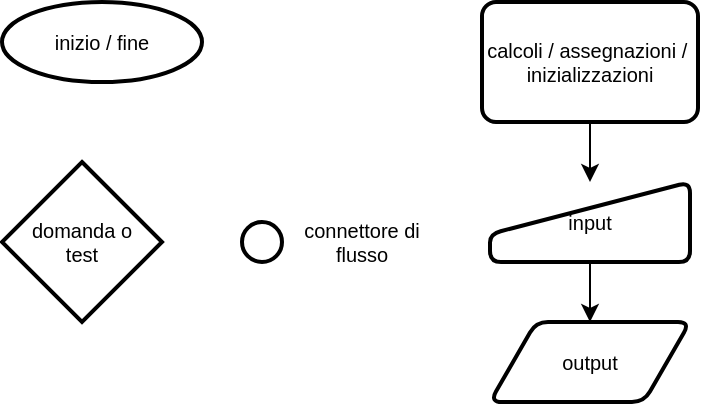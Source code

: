 <mxfile version="21.8.2" type="device" pages="6">
  <diagram name="Blocchi fondamentali" id="8_6qK6QoyK8JLs5h5lSh">
    <mxGraphModel dx="991" dy="610" grid="1" gridSize="10" guides="1" tooltips="1" connect="1" arrows="1" fold="1" page="1" pageScale="1" pageWidth="827" pageHeight="1169" math="0" shadow="0">
      <root>
        <mxCell id="0" />
        <mxCell id="1" parent="0" />
        <mxCell id="nkGHIwJD9XnwGKjA0RMC-1" value="inizio / fine" style="strokeWidth=2;html=1;shape=mxgraph.flowchart.start_1;whiteSpace=wrap;fontSize=10;" parent="1" vertex="1">
          <mxGeometry x="40" y="40" width="100" height="40" as="geometry" />
        </mxCell>
        <mxCell id="nkGHIwJD9XnwGKjA0RMC-2" value="output" style="shape=parallelogram;html=1;strokeWidth=2;perimeter=parallelogramPerimeter;whiteSpace=wrap;rounded=1;arcSize=12;size=0.23;fontSize=10;" parent="1" vertex="1">
          <mxGeometry x="284" y="200" width="100" height="40" as="geometry" />
        </mxCell>
        <mxCell id="nkGHIwJD9XnwGKjA0RMC-3" value="domanda o&lt;br style=&quot;font-size: 10px;&quot;&gt;test" style="strokeWidth=2;html=1;shape=mxgraph.flowchart.decision;whiteSpace=wrap;fontSize=10;" parent="1" vertex="1">
          <mxGeometry x="40" y="120" width="80" height="80" as="geometry" />
        </mxCell>
        <mxCell id="nkGHIwJD9XnwGKjA0RMC-9" style="edgeStyle=orthogonalEdgeStyle;rounded=0;orthogonalLoop=1;jettySize=auto;html=1;exitX=0.5;exitY=1;exitDx=0;exitDy=0;entryX=0.5;entryY=0;entryDx=0;entryDy=0;fontSize=10;" parent="1" source="nkGHIwJD9XnwGKjA0RMC-4" target="nkGHIwJD9XnwGKjA0RMC-2" edge="1">
          <mxGeometry relative="1" as="geometry">
            <mxPoint x="360" y="220" as="targetPoint" />
          </mxGeometry>
        </mxCell>
        <mxCell id="nkGHIwJD9XnwGKjA0RMC-4" value="input" style="html=1;strokeWidth=2;shape=manualInput;whiteSpace=wrap;rounded=1;size=26;arcSize=11;fontSize=10;" parent="1" vertex="1">
          <mxGeometry x="284" y="130" width="100" height="40" as="geometry" />
        </mxCell>
        <mxCell id="nkGHIwJD9XnwGKjA0RMC-5" value="" style="strokeWidth=2;html=1;shape=mxgraph.flowchart.start_2;whiteSpace=wrap;fontSize=10;" parent="1" vertex="1">
          <mxGeometry x="160" y="150" width="20" height="20" as="geometry" />
        </mxCell>
        <mxCell id="nkGHIwJD9XnwGKjA0RMC-6" value="connettore di flusso" style="text;html=1;strokeColor=none;fillColor=none;align=center;verticalAlign=middle;whiteSpace=wrap;rounded=0;fontSize=10;" parent="1" vertex="1">
          <mxGeometry x="190" y="145" width="60" height="30" as="geometry" />
        </mxCell>
        <mxCell id="nkGHIwJD9XnwGKjA0RMC-8" style="edgeStyle=orthogonalEdgeStyle;rounded=0;orthogonalLoop=1;jettySize=auto;html=1;exitX=0.5;exitY=1;exitDx=0;exitDy=0;entryX=0.5;entryY=0;entryDx=0;entryDy=0;fontSize=10;" parent="1" source="nkGHIwJD9XnwGKjA0RMC-7" target="nkGHIwJD9XnwGKjA0RMC-4" edge="1">
          <mxGeometry relative="1" as="geometry">
            <mxPoint x="444" y="240" as="targetPoint" />
          </mxGeometry>
        </mxCell>
        <mxCell id="nkGHIwJD9XnwGKjA0RMC-7" value="calcoli / assegnazioni /&amp;nbsp;&lt;br style=&quot;font-size: 10px;&quot;&gt;inizializzazioni" style="rounded=1;whiteSpace=wrap;html=1;absoluteArcSize=1;arcSize=14;strokeWidth=2;fontSize=10;" parent="1" vertex="1">
          <mxGeometry x="280" y="40" width="108" height="60" as="geometry" />
        </mxCell>
      </root>
    </mxGraphModel>
  </diagram>
  <diagram id="eao4sPlhWtZdMhOn6zPG" name="Algoritmo 1">
    <mxGraphModel dx="1194" dy="610" grid="1" gridSize="10" guides="1" tooltips="1" connect="1" arrows="1" fold="1" page="1" pageScale="1" pageWidth="827" pageHeight="1169" math="0" shadow="0">
      <root>
        <mxCell id="0" />
        <mxCell id="1" parent="0" />
        <mxCell id="wwRtld0HA5fNwZo1YcOV-1" value="&lt;h1&gt;Algoritmo 1&lt;/h1&gt;&lt;p&gt;Algoritmo di calcolo area e perimetro di un rettangolo, conoscendo base e altezza&lt;/p&gt;" style="text;html=1;strokeColor=#6c8ebf;fillColor=#dae8fc;spacing=5;spacingTop=-20;whiteSpace=wrap;overflow=hidden;rounded=0;" parent="1" vertex="1">
          <mxGeometry x="10" y="10" width="190" height="120" as="geometry" />
        </mxCell>
        <mxCell id="D7X-s1CDwdp24nomQhaG-4" style="edgeStyle=orthogonalEdgeStyle;rounded=0;orthogonalLoop=1;jettySize=auto;html=1;exitX=0.5;exitY=1;exitDx=0;exitDy=0;exitPerimeter=0;entryX=0.5;entryY=0;entryDx=0;entryDy=0;" parent="1" source="9XyMdHpp7iHFFFOZJvkH-1" target="B13z5g_byDbgPttKQWz3-1" edge="1">
          <mxGeometry relative="1" as="geometry" />
        </mxCell>
        <mxCell id="9XyMdHpp7iHFFFOZJvkH-1" value="INIZIO" style="strokeWidth=2;html=1;shape=mxgraph.flowchart.start_1;whiteSpace=wrap;fontSize=10;" parent="1" vertex="1">
          <mxGeometry x="360" y="40" width="100" height="40" as="geometry" />
        </mxCell>
        <mxCell id="B13z5g_byDbgPttKQWz3-1" value="&quot;INSERISCI BASE: &quot;" style="shape=parallelogram;html=1;strokeWidth=2;perimeter=parallelogramPerimeter;whiteSpace=wrap;rounded=1;arcSize=12;size=0.23;fontSize=10;" parent="1" vertex="1">
          <mxGeometry x="340" y="100" width="140" height="40" as="geometry" />
        </mxCell>
        <mxCell id="D7X-s1CDwdp24nomQhaG-6" style="edgeStyle=orthogonalEdgeStyle;rounded=0;orthogonalLoop=1;jettySize=auto;html=1;exitX=0.5;exitY=1;exitDx=0;exitDy=0;entryX=0.5;entryY=0;entryDx=0;entryDy=0;" parent="1" source="D7X-s1CDwdp24nomQhaG-1" target="D7X-s1CDwdp24nomQhaG-2" edge="1">
          <mxGeometry relative="1" as="geometry" />
        </mxCell>
        <mxCell id="D7X-s1CDwdp24nomQhaG-1" value="BASE" style="html=1;strokeWidth=2;shape=manualInput;whiteSpace=wrap;rounded=1;size=26;arcSize=11;fontSize=10;" parent="1" vertex="1">
          <mxGeometry x="359" y="160" width="100" height="40" as="geometry" />
        </mxCell>
        <mxCell id="D7X-s1CDwdp24nomQhaG-2" value="&quot;INSERISCI ALTEZZA: &quot;" style="shape=parallelogram;html=1;strokeWidth=2;perimeter=parallelogramPerimeter;whiteSpace=wrap;rounded=1;arcSize=12;size=0.23;fontSize=10;" parent="1" vertex="1">
          <mxGeometry x="330" y="220" width="160" height="40" as="geometry" />
        </mxCell>
        <mxCell id="ehx0Y5WLvB_fBRSaKNIs-4" style="edgeStyle=orthogonalEdgeStyle;rounded=0;orthogonalLoop=1;jettySize=auto;html=1;exitX=0.5;exitY=1;exitDx=0;exitDy=0;entryX=0.5;entryY=0;entryDx=0;entryDy=0;" parent="1" source="D7X-s1CDwdp24nomQhaG-3" target="sCE_Mfc92RAEVm9sZ_e3-1" edge="1">
          <mxGeometry relative="1" as="geometry" />
        </mxCell>
        <mxCell id="D7X-s1CDwdp24nomQhaG-3" value="ALTEZZA" style="html=1;strokeWidth=2;shape=manualInput;whiteSpace=wrap;rounded=1;size=26;arcSize=11;fontSize=10;" parent="1" vertex="1">
          <mxGeometry x="360" y="280" width="100" height="40" as="geometry" />
        </mxCell>
        <mxCell id="D7X-s1CDwdp24nomQhaG-5" style="edgeStyle=orthogonalEdgeStyle;rounded=0;orthogonalLoop=1;jettySize=auto;html=1;exitX=0.5;exitY=1;exitDx=0;exitDy=0;entryX=0.5;entryY=0.25;entryDx=0;entryDy=0;entryPerimeter=0;" parent="1" source="B13z5g_byDbgPttKQWz3-1" target="D7X-s1CDwdp24nomQhaG-1" edge="1">
          <mxGeometry relative="1" as="geometry" />
        </mxCell>
        <mxCell id="D7X-s1CDwdp24nomQhaG-7" style="edgeStyle=orthogonalEdgeStyle;rounded=0;orthogonalLoop=1;jettySize=auto;html=1;exitX=0.5;exitY=1;exitDx=0;exitDy=0;entryX=0.497;entryY=0.239;entryDx=0;entryDy=0;entryPerimeter=0;" parent="1" source="D7X-s1CDwdp24nomQhaG-2" target="D7X-s1CDwdp24nomQhaG-3" edge="1">
          <mxGeometry relative="1" as="geometry" />
        </mxCell>
        <mxCell id="ehx0Y5WLvB_fBRSaKNIs-5" style="edgeStyle=orthogonalEdgeStyle;rounded=0;orthogonalLoop=1;jettySize=auto;html=1;exitX=0.5;exitY=1;exitDx=0;exitDy=0;entryX=0.5;entryY=0;entryDx=0;entryDy=0;" parent="1" source="sCE_Mfc92RAEVm9sZ_e3-1" target="sCE_Mfc92RAEVm9sZ_e3-2" edge="1">
          <mxGeometry relative="1" as="geometry" />
        </mxCell>
        <mxCell id="sCE_Mfc92RAEVm9sZ_e3-1" value="AREA = BASE * ALTEZZA" style="rounded=1;whiteSpace=wrap;html=1;absoluteArcSize=1;arcSize=14;strokeWidth=2;fontSize=10;" parent="1" vertex="1">
          <mxGeometry x="345" y="340" width="130" height="40" as="geometry" />
        </mxCell>
        <mxCell id="ehx0Y5WLvB_fBRSaKNIs-6" style="edgeStyle=orthogonalEdgeStyle;rounded=0;orthogonalLoop=1;jettySize=auto;html=1;exitX=0.5;exitY=1;exitDx=0;exitDy=0;entryX=0.5;entryY=0;entryDx=0;entryDy=0;" parent="1" source="sCE_Mfc92RAEVm9sZ_e3-2" target="ehx0Y5WLvB_fBRSaKNIs-1" edge="1">
          <mxGeometry relative="1" as="geometry" />
        </mxCell>
        <mxCell id="sCE_Mfc92RAEVm9sZ_e3-2" value="2P = (BASE+ALTEZZA) * 2" style="rounded=1;whiteSpace=wrap;html=1;absoluteArcSize=1;arcSize=14;strokeWidth=2;fontSize=10;" parent="1" vertex="1">
          <mxGeometry x="345" y="400" width="130" height="40" as="geometry" />
        </mxCell>
        <mxCell id="ehx0Y5WLvB_fBRSaKNIs-7" style="edgeStyle=orthogonalEdgeStyle;rounded=0;orthogonalLoop=1;jettySize=auto;html=1;exitX=0.5;exitY=1;exitDx=0;exitDy=0;entryX=0.5;entryY=0;entryDx=0;entryDy=0;" parent="1" source="ehx0Y5WLvB_fBRSaKNIs-1" target="ehx0Y5WLvB_fBRSaKNIs-2" edge="1">
          <mxGeometry relative="1" as="geometry" />
        </mxCell>
        <mxCell id="ehx0Y5WLvB_fBRSaKNIs-1" value="AREA" style="shape=parallelogram;html=1;strokeWidth=2;perimeter=parallelogramPerimeter;whiteSpace=wrap;rounded=1;arcSize=12;size=0.23;fontSize=10;" parent="1" vertex="1">
          <mxGeometry x="360.5" y="460" width="100" height="40" as="geometry" />
        </mxCell>
        <mxCell id="ehx0Y5WLvB_fBRSaKNIs-2" value="2P" style="shape=parallelogram;html=1;strokeWidth=2;perimeter=parallelogramPerimeter;whiteSpace=wrap;rounded=1;arcSize=12;size=0.23;fontSize=10;" parent="1" vertex="1">
          <mxGeometry x="360.5" y="520" width="100" height="40" as="geometry" />
        </mxCell>
        <mxCell id="ehx0Y5WLvB_fBRSaKNIs-3" value="FINE" style="strokeWidth=2;html=1;shape=mxgraph.flowchart.start_1;whiteSpace=wrap;fontSize=10;" parent="1" vertex="1">
          <mxGeometry x="360" y="585" width="100" height="40" as="geometry" />
        </mxCell>
        <mxCell id="ehx0Y5WLvB_fBRSaKNIs-8" style="edgeStyle=orthogonalEdgeStyle;rounded=0;orthogonalLoop=1;jettySize=auto;html=1;exitX=0.5;exitY=1;exitDx=0;exitDy=0;entryX=0.5;entryY=0;entryDx=0;entryDy=0;entryPerimeter=0;" parent="1" source="ehx0Y5WLvB_fBRSaKNIs-2" target="ehx0Y5WLvB_fBRSaKNIs-3" edge="1">
          <mxGeometry relative="1" as="geometry" />
        </mxCell>
        <mxCell id="ehx0Y5WLvB_fBRSaKNIs-9" value="" style="strokeWidth=2;html=1;shape=mxgraph.flowchart.annotation_2;align=left;labelPosition=right;pointerEvents=1;" parent="1" vertex="1">
          <mxGeometry x="260" y="90" width="50" height="230" as="geometry" />
        </mxCell>
        <mxCell id="ehx0Y5WLvB_fBRSaKNIs-10" value="FASE DI INPUT VALORI INIZIALI" style="text;html=1;strokeColor=none;fillColor=none;align=center;verticalAlign=middle;whiteSpace=wrap;rounded=0;" parent="1" vertex="1">
          <mxGeometry x="200" y="190" width="60" height="30" as="geometry" />
        </mxCell>
        <mxCell id="ehx0Y5WLvB_fBRSaKNIs-11" value="" style="strokeWidth=2;html=1;shape=mxgraph.flowchart.annotation_2;align=left;labelPosition=right;pointerEvents=1;" parent="1" vertex="1">
          <mxGeometry x="260" y="330" width="50" height="120" as="geometry" />
        </mxCell>
        <mxCell id="ehx0Y5WLvB_fBRSaKNIs-12" value="FASE DI CALCOLO" style="text;html=1;strokeColor=none;fillColor=none;align=center;verticalAlign=middle;whiteSpace=wrap;rounded=0;" parent="1" vertex="1">
          <mxGeometry x="190" y="375" width="60" height="30" as="geometry" />
        </mxCell>
        <mxCell id="ehx0Y5WLvB_fBRSaKNIs-13" value="" style="strokeWidth=2;html=1;shape=mxgraph.flowchart.annotation_2;align=left;labelPosition=right;pointerEvents=1;" parent="1" vertex="1">
          <mxGeometry x="260" y="460" width="50" height="110" as="geometry" />
        </mxCell>
        <mxCell id="ehx0Y5WLvB_fBRSaKNIs-14" value="FASE DI COMUNICAZIONE VALORI" style="text;html=1;strokeColor=none;fillColor=none;align=center;verticalAlign=middle;whiteSpace=wrap;rounded=0;" parent="1" vertex="1">
          <mxGeometry x="170" y="500" width="60" height="30" as="geometry" />
        </mxCell>
        <mxCell id="ehx0Y5WLvB_fBRSaKNIs-15" style="edgeStyle=orthogonalEdgeStyle;rounded=0;orthogonalLoop=1;jettySize=auto;html=1;exitX=0.5;exitY=1;exitDx=0;exitDy=0;exitPerimeter=0;entryX=0.5;entryY=0;entryDx=0;entryDy=0;fillColor=#fff2cc;strokeColor=#d6b656;" parent="1" target="ehx0Y5WLvB_fBRSaKNIs-16" edge="1">
          <mxGeometry relative="1" as="geometry">
            <mxPoint x="600" y="60" as="sourcePoint" />
          </mxGeometry>
        </mxCell>
        <mxCell id="ehx0Y5WLvB_fBRSaKNIs-16" value="&quot;INSERISCI BASE: &quot;" style="shape=parallelogram;html=1;strokeWidth=2;perimeter=parallelogramPerimeter;whiteSpace=wrap;rounded=1;arcSize=12;size=0.23;fontSize=10;fillColor=#fff2cc;strokeColor=#d6b656;" parent="1" vertex="1">
          <mxGeometry x="530" y="80" width="140" height="40" as="geometry" />
        </mxCell>
        <mxCell id="ehx0Y5WLvB_fBRSaKNIs-17" style="edgeStyle=orthogonalEdgeStyle;rounded=0;orthogonalLoop=1;jettySize=auto;html=1;exitX=0.5;exitY=1;exitDx=0;exitDy=0;entryX=0.5;entryY=0;entryDx=0;entryDy=0;fillColor=#fff2cc;strokeColor=#d6b656;" parent="1" source="ehx0Y5WLvB_fBRSaKNIs-18" target="ehx0Y5WLvB_fBRSaKNIs-19" edge="1">
          <mxGeometry relative="1" as="geometry" />
        </mxCell>
        <mxCell id="ehx0Y5WLvB_fBRSaKNIs-18" value="BASE" style="html=1;strokeWidth=2;shape=manualInput;whiteSpace=wrap;rounded=1;size=26;arcSize=11;fontSize=10;fillColor=#fff2cc;strokeColor=#d6b656;" parent="1" vertex="1">
          <mxGeometry x="700" y="80" width="100" height="40" as="geometry" />
        </mxCell>
        <mxCell id="ehx0Y5WLvB_fBRSaKNIs-23" style="edgeStyle=orthogonalEdgeStyle;rounded=0;orthogonalLoop=1;jettySize=auto;html=1;exitX=0.5;exitY=1;exitDx=0;exitDy=0;fillColor=#fff2cc;strokeColor=#d6b656;" parent="1" source="ehx0Y5WLvB_fBRSaKNIs-19" edge="1">
          <mxGeometry relative="1" as="geometry">
            <mxPoint x="600" y="220" as="targetPoint" />
          </mxGeometry>
        </mxCell>
        <mxCell id="ehx0Y5WLvB_fBRSaKNIs-19" value="&quot;INSERISCI ALTEZZA: &quot;" style="shape=parallelogram;html=1;strokeWidth=2;perimeter=parallelogramPerimeter;whiteSpace=wrap;rounded=1;arcSize=12;size=0.23;fontSize=10;fillColor=#fff2cc;strokeColor=#d6b656;" parent="1" vertex="1">
          <mxGeometry x="520" y="160" width="160" height="40" as="geometry" />
        </mxCell>
        <mxCell id="ehx0Y5WLvB_fBRSaKNIs-20" value="ALTEZZA" style="html=1;strokeWidth=2;shape=manualInput;whiteSpace=wrap;rounded=1;size=26;arcSize=11;fontSize=10;fillColor=#fff2cc;strokeColor=#d6b656;" parent="1" vertex="1">
          <mxGeometry x="700" y="160" width="100" height="40" as="geometry" />
        </mxCell>
        <mxCell id="ehx0Y5WLvB_fBRSaKNIs-21" style="edgeStyle=orthogonalEdgeStyle;rounded=0;orthogonalLoop=1;jettySize=auto;html=1;exitX=1;exitY=0.5;exitDx=0;exitDy=0;entryX=0;entryY=0.5;entryDx=0;entryDy=0;fillColor=#fff2cc;strokeColor=#d6b656;" parent="1" source="ehx0Y5WLvB_fBRSaKNIs-16" target="ehx0Y5WLvB_fBRSaKNIs-18" edge="1">
          <mxGeometry relative="1" as="geometry" />
        </mxCell>
        <mxCell id="ehx0Y5WLvB_fBRSaKNIs-22" style="edgeStyle=orthogonalEdgeStyle;rounded=0;orthogonalLoop=1;jettySize=auto;html=1;exitX=1;exitY=0.5;exitDx=0;exitDy=0;fillColor=#fff2cc;strokeColor=#d6b656;" parent="1" source="ehx0Y5WLvB_fBRSaKNIs-19" edge="1">
          <mxGeometry relative="1" as="geometry">
            <mxPoint x="700" y="180" as="targetPoint" />
          </mxGeometry>
        </mxCell>
      </root>
    </mxGraphModel>
  </diagram>
  <diagram id="3vi_P_2TDYFw_8uyJAd8" name="Algoritmo 2">
    <mxGraphModel dx="995" dy="606" grid="1" gridSize="10" guides="1" tooltips="1" connect="1" arrows="1" fold="1" page="1" pageScale="1" pageWidth="827" pageHeight="1169" math="0" shadow="0">
      <root>
        <mxCell id="0" />
        <mxCell id="1" parent="0" />
        <mxCell id="lb5fXpX5OkWd_tXDtIGa-1" value="&lt;h1&gt;Massimo tra 5 valori&lt;/h1&gt;&lt;p&gt;Algoritmo che comunica il massimo tra 5 valori richiesti in input..&lt;/p&gt;" style="text;html=1;strokeColor=none;fillColor=none;spacing=5;spacingTop=-20;whiteSpace=wrap;overflow=hidden;rounded=0;" vertex="1" parent="1">
          <mxGeometry x="10" y="10" width="230" height="120" as="geometry" />
        </mxCell>
        <mxCell id="lb5fXpX5OkWd_tXDtIGa-8" style="edgeStyle=orthogonalEdgeStyle;rounded=0;orthogonalLoop=1;jettySize=auto;html=1;exitX=0.5;exitY=1;exitDx=0;exitDy=0;exitPerimeter=0;entryX=0.5;entryY=0;entryDx=0;entryDy=0;" edge="1" parent="1" source="lb5fXpX5OkWd_tXDtIGa-2" target="lb5fXpX5OkWd_tXDtIGa-3">
          <mxGeometry relative="1" as="geometry" />
        </mxCell>
        <mxCell id="lb5fXpX5OkWd_tXDtIGa-2" value="inizio" style="strokeWidth=2;html=1;shape=mxgraph.flowchart.start_1;whiteSpace=wrap;" vertex="1" parent="1">
          <mxGeometry x="330" y="40" width="100" height="60" as="geometry" />
        </mxCell>
        <mxCell id="lb5fXpX5OkWd_tXDtIGa-9" style="edgeStyle=orthogonalEdgeStyle;rounded=0;orthogonalLoop=1;jettySize=auto;html=1;exitX=1;exitY=0.5;exitDx=0;exitDy=0;entryX=0;entryY=0.5;entryDx=0;entryDy=0;" edge="1" parent="1" source="lb5fXpX5OkWd_tXDtIGa-3" target="lb5fXpX5OkWd_tXDtIGa-4">
          <mxGeometry relative="1" as="geometry" />
        </mxCell>
        <mxCell id="lb5fXpX5OkWd_tXDtIGa-3" value="&lt;br&gt;V1" style="html=1;strokeWidth=2;shape=manualInput;whiteSpace=wrap;rounded=1;size=26;arcSize=11;" vertex="1" parent="1">
          <mxGeometry x="90" y="160" width="100" height="40" as="geometry" />
        </mxCell>
        <mxCell id="lb5fXpX5OkWd_tXDtIGa-10" style="edgeStyle=orthogonalEdgeStyle;rounded=0;orthogonalLoop=1;jettySize=auto;html=1;exitX=1;exitY=0.5;exitDx=0;exitDy=0;entryX=0;entryY=0.5;entryDx=0;entryDy=0;" edge="1" parent="1" source="lb5fXpX5OkWd_tXDtIGa-4" target="lb5fXpX5OkWd_tXDtIGa-5">
          <mxGeometry relative="1" as="geometry" />
        </mxCell>
        <mxCell id="lb5fXpX5OkWd_tXDtIGa-4" value="&lt;br&gt;V2" style="html=1;strokeWidth=2;shape=manualInput;whiteSpace=wrap;rounded=1;size=26;arcSize=11;" vertex="1" parent="1">
          <mxGeometry x="220" y="160" width="100" height="40" as="geometry" />
        </mxCell>
        <mxCell id="lb5fXpX5OkWd_tXDtIGa-11" style="edgeStyle=orthogonalEdgeStyle;rounded=0;orthogonalLoop=1;jettySize=auto;html=1;exitX=1;exitY=0.5;exitDx=0;exitDy=0;entryX=0;entryY=0.5;entryDx=0;entryDy=0;" edge="1" parent="1" source="lb5fXpX5OkWd_tXDtIGa-5" target="lb5fXpX5OkWd_tXDtIGa-6">
          <mxGeometry relative="1" as="geometry" />
        </mxCell>
        <mxCell id="lb5fXpX5OkWd_tXDtIGa-5" value="&lt;br&gt;V3" style="html=1;strokeWidth=2;shape=manualInput;whiteSpace=wrap;rounded=1;size=26;arcSize=11;" vertex="1" parent="1">
          <mxGeometry x="340" y="160" width="100" height="40" as="geometry" />
        </mxCell>
        <mxCell id="lb5fXpX5OkWd_tXDtIGa-12" style="edgeStyle=orthogonalEdgeStyle;rounded=0;orthogonalLoop=1;jettySize=auto;html=1;exitX=1;exitY=0.5;exitDx=0;exitDy=0;entryX=0;entryY=0.5;entryDx=0;entryDy=0;" edge="1" parent="1" source="lb5fXpX5OkWd_tXDtIGa-6" target="lb5fXpX5OkWd_tXDtIGa-7">
          <mxGeometry relative="1" as="geometry" />
        </mxCell>
        <mxCell id="lb5fXpX5OkWd_tXDtIGa-6" value="&lt;br&gt;V4" style="html=1;strokeWidth=2;shape=manualInput;whiteSpace=wrap;rounded=1;size=26;arcSize=11;" vertex="1" parent="1">
          <mxGeometry x="460" y="160" width="100" height="40" as="geometry" />
        </mxCell>
        <mxCell id="lb5fXpX5OkWd_tXDtIGa-13" style="edgeStyle=orthogonalEdgeStyle;rounded=0;orthogonalLoop=1;jettySize=auto;html=1;exitX=0.5;exitY=1;exitDx=0;exitDy=0;entryX=0.5;entryY=0;entryDx=0;entryDy=0;" edge="1" parent="1" source="lb5fXpX5OkWd_tXDtIGa-7" target="lb5fXpX5OkWd_tXDtIGa-14">
          <mxGeometry relative="1" as="geometry">
            <mxPoint x="200" y="250" as="targetPoint" />
          </mxGeometry>
        </mxCell>
        <mxCell id="lb5fXpX5OkWd_tXDtIGa-7" value="&lt;br&gt;V5" style="html=1;strokeWidth=2;shape=manualInput;whiteSpace=wrap;rounded=1;size=26;arcSize=11;" vertex="1" parent="1">
          <mxGeometry x="590" y="160" width="100" height="40" as="geometry" />
        </mxCell>
        <mxCell id="lb5fXpX5OkWd_tXDtIGa-14" value="MAX = V1" style="rounded=1;whiteSpace=wrap;html=1;absoluteArcSize=1;arcSize=14;strokeWidth=2;" vertex="1" parent="1">
          <mxGeometry x="150" y="260" width="100" height="40" as="geometry" />
        </mxCell>
        <mxCell id="lb5fXpX5OkWd_tXDtIGa-18" style="edgeStyle=orthogonalEdgeStyle;rounded=0;orthogonalLoop=1;jettySize=auto;html=1;exitX=1;exitY=0.5;exitDx=0;exitDy=0;exitPerimeter=0;entryX=0.5;entryY=0;entryDx=0;entryDy=0;" edge="1" parent="1" source="lb5fXpX5OkWd_tXDtIGa-15" target="lb5fXpX5OkWd_tXDtIGa-16">
          <mxGeometry relative="1" as="geometry" />
        </mxCell>
        <mxCell id="lb5fXpX5OkWd_tXDtIGa-42" value="V" style="edgeLabel;html=1;align=center;verticalAlign=middle;resizable=0;points=[];" vertex="1" connectable="0" parent="lb5fXpX5OkWd_tXDtIGa-18">
          <mxGeometry x="0.237" y="-1" relative="1" as="geometry">
            <mxPoint as="offset" />
          </mxGeometry>
        </mxCell>
        <mxCell id="lb5fXpX5OkWd_tXDtIGa-15" value="V2 &amp;gt; MAX" style="strokeWidth=2;html=1;shape=mxgraph.flowchart.decision;whiteSpace=wrap;" vertex="1" parent="1">
          <mxGeometry x="150" y="340" width="100" height="100" as="geometry" />
        </mxCell>
        <mxCell id="lb5fXpX5OkWd_tXDtIGa-16" value="MAX = V2" style="rounded=1;whiteSpace=wrap;html=1;absoluteArcSize=1;arcSize=14;strokeWidth=2;" vertex="1" parent="1">
          <mxGeometry x="240" y="430" width="100" height="40" as="geometry" />
        </mxCell>
        <mxCell id="lb5fXpX5OkWd_tXDtIGa-17" value="" style="strokeWidth=2;html=1;shape=mxgraph.flowchart.start_2;whiteSpace=wrap;" vertex="1" parent="1">
          <mxGeometry x="190" y="490" width="20" height="20" as="geometry" />
        </mxCell>
        <mxCell id="lb5fXpX5OkWd_tXDtIGa-19" style="edgeStyle=orthogonalEdgeStyle;rounded=0;orthogonalLoop=1;jettySize=auto;html=1;exitX=0;exitY=0.5;exitDx=0;exitDy=0;exitPerimeter=0;entryX=0;entryY=0.5;entryDx=0;entryDy=0;entryPerimeter=0;" edge="1" parent="1" source="lb5fXpX5OkWd_tXDtIGa-15" target="lb5fXpX5OkWd_tXDtIGa-17">
          <mxGeometry relative="1" as="geometry" />
        </mxCell>
        <mxCell id="lb5fXpX5OkWd_tXDtIGa-20" style="edgeStyle=orthogonalEdgeStyle;rounded=0;orthogonalLoop=1;jettySize=auto;html=1;exitX=0.5;exitY=1;exitDx=0;exitDy=0;entryX=1;entryY=0.5;entryDx=0;entryDy=0;entryPerimeter=0;" edge="1" parent="1" source="lb5fXpX5OkWd_tXDtIGa-16" target="lb5fXpX5OkWd_tXDtIGa-17">
          <mxGeometry relative="1" as="geometry" />
        </mxCell>
        <mxCell id="lb5fXpX5OkWd_tXDtIGa-21" style="edgeStyle=orthogonalEdgeStyle;rounded=0;orthogonalLoop=1;jettySize=auto;html=1;exitX=1;exitY=0.5;exitDx=0;exitDy=0;exitPerimeter=0;entryX=0.5;entryY=0;entryDx=0;entryDy=0;" edge="1" parent="1" source="lb5fXpX5OkWd_tXDtIGa-22" target="lb5fXpX5OkWd_tXDtIGa-23">
          <mxGeometry relative="1" as="geometry" />
        </mxCell>
        <mxCell id="lb5fXpX5OkWd_tXDtIGa-43" value="V" style="edgeLabel;html=1;align=center;verticalAlign=middle;resizable=0;points=[];" vertex="1" connectable="0" parent="lb5fXpX5OkWd_tXDtIGa-21">
          <mxGeometry x="0.217" y="3" relative="1" as="geometry">
            <mxPoint as="offset" />
          </mxGeometry>
        </mxCell>
        <mxCell id="lb5fXpX5OkWd_tXDtIGa-22" value="V3 &amp;gt; MAX" style="strokeWidth=2;html=1;shape=mxgraph.flowchart.decision;whiteSpace=wrap;" vertex="1" parent="1">
          <mxGeometry x="150" y="530" width="100" height="100" as="geometry" />
        </mxCell>
        <mxCell id="lb5fXpX5OkWd_tXDtIGa-23" value="MAX = V3" style="rounded=1;whiteSpace=wrap;html=1;absoluteArcSize=1;arcSize=14;strokeWidth=2;" vertex="1" parent="1">
          <mxGeometry x="240" y="620" width="100" height="40" as="geometry" />
        </mxCell>
        <mxCell id="lb5fXpX5OkWd_tXDtIGa-24" value="" style="strokeWidth=2;html=1;shape=mxgraph.flowchart.start_2;whiteSpace=wrap;" vertex="1" parent="1">
          <mxGeometry x="190" y="680" width="20" height="20" as="geometry" />
        </mxCell>
        <mxCell id="lb5fXpX5OkWd_tXDtIGa-25" style="edgeStyle=orthogonalEdgeStyle;rounded=0;orthogonalLoop=1;jettySize=auto;html=1;exitX=0;exitY=0.5;exitDx=0;exitDy=0;exitPerimeter=0;entryX=0;entryY=0.5;entryDx=0;entryDy=0;entryPerimeter=0;" edge="1" parent="1" source="lb5fXpX5OkWd_tXDtIGa-22" target="lb5fXpX5OkWd_tXDtIGa-24">
          <mxGeometry relative="1" as="geometry" />
        </mxCell>
        <mxCell id="lb5fXpX5OkWd_tXDtIGa-26" style="edgeStyle=orthogonalEdgeStyle;rounded=0;orthogonalLoop=1;jettySize=auto;html=1;exitX=0.5;exitY=1;exitDx=0;exitDy=0;entryX=1;entryY=0.5;entryDx=0;entryDy=0;entryPerimeter=0;" edge="1" parent="1" source="lb5fXpX5OkWd_tXDtIGa-23" target="lb5fXpX5OkWd_tXDtIGa-24">
          <mxGeometry relative="1" as="geometry" />
        </mxCell>
        <mxCell id="lb5fXpX5OkWd_tXDtIGa-27" style="edgeStyle=orthogonalEdgeStyle;rounded=0;orthogonalLoop=1;jettySize=auto;html=1;exitX=0.5;exitY=1;exitDx=0;exitDy=0;exitPerimeter=0;entryX=0.5;entryY=0;entryDx=0;entryDy=0;entryPerimeter=0;" edge="1" parent="1" source="lb5fXpX5OkWd_tXDtIGa-17" target="lb5fXpX5OkWd_tXDtIGa-22">
          <mxGeometry relative="1" as="geometry" />
        </mxCell>
        <mxCell id="lb5fXpX5OkWd_tXDtIGa-28" style="edgeStyle=orthogonalEdgeStyle;rounded=0;orthogonalLoop=1;jettySize=auto;html=1;exitX=1;exitY=0.5;exitDx=0;exitDy=0;exitPerimeter=0;entryX=0.5;entryY=0;entryDx=0;entryDy=0;" edge="1" parent="1" source="lb5fXpX5OkWd_tXDtIGa-29" target="lb5fXpX5OkWd_tXDtIGa-30">
          <mxGeometry relative="1" as="geometry" />
        </mxCell>
        <mxCell id="lb5fXpX5OkWd_tXDtIGa-44" value="V" style="edgeLabel;html=1;align=center;verticalAlign=middle;resizable=0;points=[];" vertex="1" connectable="0" parent="lb5fXpX5OkWd_tXDtIGa-28">
          <mxGeometry x="0.154" y="1" relative="1" as="geometry">
            <mxPoint as="offset" />
          </mxGeometry>
        </mxCell>
        <mxCell id="lb5fXpX5OkWd_tXDtIGa-29" value="V4 &amp;gt; MAX" style="strokeWidth=2;html=1;shape=mxgraph.flowchart.decision;whiteSpace=wrap;" vertex="1" parent="1">
          <mxGeometry x="510" y="340" width="100" height="100" as="geometry" />
        </mxCell>
        <mxCell id="lb5fXpX5OkWd_tXDtIGa-30" value="MAX = V4" style="rounded=1;whiteSpace=wrap;html=1;absoluteArcSize=1;arcSize=14;strokeWidth=2;" vertex="1" parent="1">
          <mxGeometry x="600" y="430" width="100" height="40" as="geometry" />
        </mxCell>
        <mxCell id="lb5fXpX5OkWd_tXDtIGa-31" value="" style="strokeWidth=2;html=1;shape=mxgraph.flowchart.start_2;whiteSpace=wrap;" vertex="1" parent="1">
          <mxGeometry x="550" y="490" width="20" height="20" as="geometry" />
        </mxCell>
        <mxCell id="lb5fXpX5OkWd_tXDtIGa-32" style="edgeStyle=orthogonalEdgeStyle;rounded=0;orthogonalLoop=1;jettySize=auto;html=1;exitX=0;exitY=0.5;exitDx=0;exitDy=0;exitPerimeter=0;entryX=0;entryY=0.5;entryDx=0;entryDy=0;entryPerimeter=0;" edge="1" parent="1" source="lb5fXpX5OkWd_tXDtIGa-29" target="lb5fXpX5OkWd_tXDtIGa-31">
          <mxGeometry relative="1" as="geometry" />
        </mxCell>
        <mxCell id="lb5fXpX5OkWd_tXDtIGa-33" style="edgeStyle=orthogonalEdgeStyle;rounded=0;orthogonalLoop=1;jettySize=auto;html=1;exitX=0.5;exitY=1;exitDx=0;exitDy=0;entryX=1;entryY=0.5;entryDx=0;entryDy=0;entryPerimeter=0;" edge="1" parent="1" source="lb5fXpX5OkWd_tXDtIGa-30" target="lb5fXpX5OkWd_tXDtIGa-31">
          <mxGeometry relative="1" as="geometry" />
        </mxCell>
        <mxCell id="lb5fXpX5OkWd_tXDtIGa-34" style="edgeStyle=orthogonalEdgeStyle;rounded=0;orthogonalLoop=1;jettySize=auto;html=1;exitX=0.5;exitY=1;exitDx=0;exitDy=0;exitPerimeter=0;entryX=0.5;entryY=0;entryDx=0;entryDy=0;entryPerimeter=0;" edge="1" parent="1" source="lb5fXpX5OkWd_tXDtIGa-24" target="lb5fXpX5OkWd_tXDtIGa-29">
          <mxGeometry relative="1" as="geometry" />
        </mxCell>
        <mxCell id="lb5fXpX5OkWd_tXDtIGa-35" value="V" style="edgeStyle=orthogonalEdgeStyle;rounded=0;orthogonalLoop=1;jettySize=auto;html=1;exitX=1;exitY=0.5;exitDx=0;exitDy=0;exitPerimeter=0;entryX=0.5;entryY=0;entryDx=0;entryDy=0;" edge="1" parent="1" source="lb5fXpX5OkWd_tXDtIGa-36" target="lb5fXpX5OkWd_tXDtIGa-37">
          <mxGeometry relative="1" as="geometry" />
        </mxCell>
        <mxCell id="lb5fXpX5OkWd_tXDtIGa-36" value="V5 &amp;gt; MAX" style="strokeWidth=2;html=1;shape=mxgraph.flowchart.decision;whiteSpace=wrap;" vertex="1" parent="1">
          <mxGeometry x="510" y="540" width="100" height="100" as="geometry" />
        </mxCell>
        <mxCell id="lb5fXpX5OkWd_tXDtIGa-37" value="MAX = V5" style="rounded=1;whiteSpace=wrap;html=1;absoluteArcSize=1;arcSize=14;strokeWidth=2;" vertex="1" parent="1">
          <mxGeometry x="600" y="630" width="100" height="40" as="geometry" />
        </mxCell>
        <mxCell id="lb5fXpX5OkWd_tXDtIGa-50" style="edgeStyle=orthogonalEdgeStyle;rounded=0;orthogonalLoop=1;jettySize=auto;html=1;exitX=0.5;exitY=1;exitDx=0;exitDy=0;exitPerimeter=0;entryX=0.5;entryY=0;entryDx=0;entryDy=0;" edge="1" parent="1" source="lb5fXpX5OkWd_tXDtIGa-38" target="lb5fXpX5OkWd_tXDtIGa-45">
          <mxGeometry relative="1" as="geometry" />
        </mxCell>
        <mxCell id="lb5fXpX5OkWd_tXDtIGa-38" value="" style="strokeWidth=2;html=1;shape=mxgraph.flowchart.start_2;whiteSpace=wrap;" vertex="1" parent="1">
          <mxGeometry x="550" y="690" width="20" height="20" as="geometry" />
        </mxCell>
        <mxCell id="lb5fXpX5OkWd_tXDtIGa-39" style="edgeStyle=orthogonalEdgeStyle;rounded=0;orthogonalLoop=1;jettySize=auto;html=1;exitX=0;exitY=0.5;exitDx=0;exitDy=0;exitPerimeter=0;entryX=0;entryY=0.5;entryDx=0;entryDy=0;entryPerimeter=0;" edge="1" parent="1" source="lb5fXpX5OkWd_tXDtIGa-36" target="lb5fXpX5OkWd_tXDtIGa-38">
          <mxGeometry relative="1" as="geometry" />
        </mxCell>
        <mxCell id="lb5fXpX5OkWd_tXDtIGa-40" style="edgeStyle=orthogonalEdgeStyle;rounded=0;orthogonalLoop=1;jettySize=auto;html=1;exitX=0.5;exitY=1;exitDx=0;exitDy=0;entryX=1;entryY=0.5;entryDx=0;entryDy=0;entryPerimeter=0;" edge="1" parent="1" source="lb5fXpX5OkWd_tXDtIGa-37" target="lb5fXpX5OkWd_tXDtIGa-38">
          <mxGeometry relative="1" as="geometry" />
        </mxCell>
        <mxCell id="lb5fXpX5OkWd_tXDtIGa-41" style="edgeStyle=orthogonalEdgeStyle;rounded=0;orthogonalLoop=1;jettySize=auto;html=1;exitX=0.5;exitY=1;exitDx=0;exitDy=0;exitPerimeter=0;entryX=0.5;entryY=0;entryDx=0;entryDy=0;entryPerimeter=0;" edge="1" parent="1" source="lb5fXpX5OkWd_tXDtIGa-31" target="lb5fXpX5OkWd_tXDtIGa-36">
          <mxGeometry relative="1" as="geometry" />
        </mxCell>
        <mxCell id="lb5fXpX5OkWd_tXDtIGa-45" value="MAX" style="shape=parallelogram;html=1;strokeWidth=2;perimeter=parallelogramPerimeter;whiteSpace=wrap;rounded=1;arcSize=12;size=0.23;" vertex="1" parent="1">
          <mxGeometry x="510" y="730" width="100" height="40" as="geometry" />
        </mxCell>
        <mxCell id="lb5fXpX5OkWd_tXDtIGa-46" value="FINE" style="strokeWidth=2;html=1;shape=mxgraph.flowchart.start_1;whiteSpace=wrap;" vertex="1" parent="1">
          <mxGeometry x="510" y="800" width="100" height="60" as="geometry" />
        </mxCell>
        <mxCell id="lb5fXpX5OkWd_tXDtIGa-49" style="edgeStyle=orthogonalEdgeStyle;rounded=0;orthogonalLoop=1;jettySize=auto;html=1;exitX=0.5;exitY=1;exitDx=0;exitDy=0;entryX=0.5;entryY=0;entryDx=0;entryDy=0;entryPerimeter=0;" edge="1" parent="1" source="lb5fXpX5OkWd_tXDtIGa-45" target="lb5fXpX5OkWd_tXDtIGa-46">
          <mxGeometry relative="1" as="geometry" />
        </mxCell>
        <mxCell id="lb5fXpX5OkWd_tXDtIGa-51" style="edgeStyle=orthogonalEdgeStyle;rounded=0;orthogonalLoop=1;jettySize=auto;html=1;exitX=0.5;exitY=1;exitDx=0;exitDy=0;entryX=0.5;entryY=0;entryDx=0;entryDy=0;entryPerimeter=0;" edge="1" parent="1" source="lb5fXpX5OkWd_tXDtIGa-14" target="lb5fXpX5OkWd_tXDtIGa-15">
          <mxGeometry relative="1" as="geometry" />
        </mxCell>
        <mxCell id="lb5fXpX5OkWd_tXDtIGa-52" value="V1=5&amp;nbsp; V2=7&amp;nbsp; V3=4&amp;nbsp; V4=9 V5=2" style="text;html=1;strokeColor=none;fillColor=none;align=center;verticalAlign=middle;whiteSpace=wrap;rounded=0;fontSize=18;" vertex="1" parent="1">
          <mxGeometry x="460" y="240" width="340" height="40" as="geometry" />
        </mxCell>
      </root>
    </mxGraphModel>
  </diagram>
  <diagram id="QtvqM1IozhnJyBTtg4lb" name="Iterative">
    <mxGraphModel dx="682" dy="415" grid="1" gridSize="10" guides="1" tooltips="1" connect="1" arrows="1" fold="1" page="1" pageScale="1" pageWidth="827" pageHeight="1169" math="0" shadow="0">
      <root>
        <mxCell id="0" />
        <mxCell id="1" parent="0" />
        <mxCell id="VkBX_m3SWCcpJNaXKUnA-1" value="X = 1" style="rounded=1;whiteSpace=wrap;html=1;absoluteArcSize=1;arcSize=14;strokeWidth=2;" vertex="1" parent="1">
          <mxGeometry x="120" y="40" width="100" height="40" as="geometry" />
        </mxCell>
        <mxCell id="VkBX_m3SWCcpJNaXKUnA-7" style="edgeStyle=orthogonalEdgeStyle;rounded=0;orthogonalLoop=1;jettySize=auto;html=1;exitX=1;exitY=0.5;exitDx=0;exitDy=0;exitPerimeter=0;entryX=0.5;entryY=0;entryDx=0;entryDy=0;" edge="1" parent="1" source="VkBX_m3SWCcpJNaXKUnA-2" target="VkBX_m3SWCcpJNaXKUnA-3">
          <mxGeometry relative="1" as="geometry" />
        </mxCell>
        <mxCell id="VkBX_m3SWCcpJNaXKUnA-11" value="V" style="edgeLabel;html=1;align=center;verticalAlign=middle;resizable=0;points=[];" vertex="1" connectable="0" parent="VkBX_m3SWCcpJNaXKUnA-7">
          <mxGeometry x="0.091" relative="1" as="geometry">
            <mxPoint as="offset" />
          </mxGeometry>
        </mxCell>
        <mxCell id="VkBX_m3SWCcpJNaXKUnA-9" style="edgeStyle=orthogonalEdgeStyle;rounded=0;orthogonalLoop=1;jettySize=auto;html=1;exitX=0;exitY=0.5;exitDx=0;exitDy=0;exitPerimeter=0;entryX=0.5;entryY=0;entryDx=0;entryDy=0;" edge="1" parent="1" source="VkBX_m3SWCcpJNaXKUnA-2" target="VkBX_m3SWCcpJNaXKUnA-4">
          <mxGeometry relative="1" as="geometry" />
        </mxCell>
        <mxCell id="VkBX_m3SWCcpJNaXKUnA-12" value="F" style="edgeLabel;html=1;align=center;verticalAlign=middle;resizable=0;points=[];" vertex="1" connectable="0" parent="VkBX_m3SWCcpJNaXKUnA-9">
          <mxGeometry x="-0.005" relative="1" as="geometry">
            <mxPoint as="offset" />
          </mxGeometry>
        </mxCell>
        <mxCell id="VkBX_m3SWCcpJNaXKUnA-2" value="X &amp;lt; 10" style="strokeWidth=2;html=1;shape=mxgraph.flowchart.decision;whiteSpace=wrap;" vertex="1" parent="1">
          <mxGeometry x="120" y="100" width="100" height="50" as="geometry" />
        </mxCell>
        <mxCell id="VkBX_m3SWCcpJNaXKUnA-3" value="X = X * 2" style="rounded=1;whiteSpace=wrap;html=1;absoluteArcSize=1;arcSize=14;strokeWidth=2;" vertex="1" parent="1">
          <mxGeometry x="220" y="150" width="100" height="40" as="geometry" />
        </mxCell>
        <mxCell id="VkBX_m3SWCcpJNaXKUnA-4" value="X = X - 5" style="rounded=1;whiteSpace=wrap;html=1;absoluteArcSize=1;arcSize=14;strokeWidth=2;" vertex="1" parent="1">
          <mxGeometry x="10" y="150" width="100" height="40" as="geometry" />
        </mxCell>
        <mxCell id="VkBX_m3SWCcpJNaXKUnA-37" style="edgeStyle=orthogonalEdgeStyle;rounded=0;orthogonalLoop=1;jettySize=auto;html=1;exitX=0.5;exitY=1;exitDx=0;exitDy=0;exitPerimeter=0;" edge="1" parent="1" source="VkBX_m3SWCcpJNaXKUnA-5">
          <mxGeometry relative="1" as="geometry">
            <mxPoint x="170" y="240" as="targetPoint" />
          </mxGeometry>
        </mxCell>
        <mxCell id="VkBX_m3SWCcpJNaXKUnA-5" value="" style="strokeWidth=2;html=1;shape=mxgraph.flowchart.start_2;whiteSpace=wrap;" vertex="1" parent="1">
          <mxGeometry x="160" y="200" width="20" height="20" as="geometry" />
        </mxCell>
        <mxCell id="VkBX_m3SWCcpJNaXKUnA-6" style="edgeStyle=orthogonalEdgeStyle;rounded=0;orthogonalLoop=1;jettySize=auto;html=1;exitX=0.5;exitY=1;exitDx=0;exitDy=0;entryX=0.5;entryY=0;entryDx=0;entryDy=0;entryPerimeter=0;" edge="1" parent="1" source="VkBX_m3SWCcpJNaXKUnA-1" target="VkBX_m3SWCcpJNaXKUnA-2">
          <mxGeometry relative="1" as="geometry" />
        </mxCell>
        <mxCell id="VkBX_m3SWCcpJNaXKUnA-8" style="edgeStyle=orthogonalEdgeStyle;rounded=0;orthogonalLoop=1;jettySize=auto;html=1;exitX=0.5;exitY=1;exitDx=0;exitDy=0;entryX=1;entryY=0.5;entryDx=0;entryDy=0;entryPerimeter=0;" edge="1" parent="1" source="VkBX_m3SWCcpJNaXKUnA-3" target="VkBX_m3SWCcpJNaXKUnA-5">
          <mxGeometry relative="1" as="geometry" />
        </mxCell>
        <mxCell id="VkBX_m3SWCcpJNaXKUnA-10" style="edgeStyle=orthogonalEdgeStyle;rounded=0;orthogonalLoop=1;jettySize=auto;html=1;exitX=0.5;exitY=1;exitDx=0;exitDy=0;entryX=0;entryY=0.5;entryDx=0;entryDy=0;entryPerimeter=0;" edge="1" parent="1" source="VkBX_m3SWCcpJNaXKUnA-4" target="VkBX_m3SWCcpJNaXKUnA-5">
          <mxGeometry relative="1" as="geometry" />
        </mxCell>
        <mxCell id="VkBX_m3SWCcpJNaXKUnA-13" value="X = 1" style="rounded=1;whiteSpace=wrap;html=1;absoluteArcSize=1;arcSize=14;strokeWidth=2;fillColor=#ffe6cc;strokeColor=#d79b00;" vertex="1" parent="1">
          <mxGeometry x="180" y="280" width="100" height="40" as="geometry" />
        </mxCell>
        <mxCell id="VkBX_m3SWCcpJNaXKUnA-23" style="edgeStyle=orthogonalEdgeStyle;rounded=0;orthogonalLoop=1;jettySize=auto;html=1;exitX=0;exitY=0.5;exitDx=0;exitDy=0;exitPerimeter=0;" edge="1" parent="1" source="VkBX_m3SWCcpJNaXKUnA-14">
          <mxGeometry relative="1" as="geometry">
            <mxPoint x="140" y="440.0" as="targetPoint" />
          </mxGeometry>
        </mxCell>
        <mxCell id="VkBX_m3SWCcpJNaXKUnA-14" value="X &amp;lt; 10" style="strokeWidth=2;html=1;shape=mxgraph.flowchart.decision;whiteSpace=wrap;fillColor=#ffe6cc;strokeColor=#d79b00;" vertex="1" parent="1">
          <mxGeometry x="180" y="380" width="100" height="50" as="geometry" />
        </mxCell>
        <mxCell id="VkBX_m3SWCcpJNaXKUnA-15" value="" style="strokeWidth=2;html=1;shape=mxgraph.flowchart.start_2;whiteSpace=wrap;" vertex="1" parent="1">
          <mxGeometry x="220" y="340" width="20" height="20" as="geometry" />
        </mxCell>
        <mxCell id="VkBX_m3SWCcpJNaXKUnA-21" style="edgeStyle=orthogonalEdgeStyle;rounded=0;orthogonalLoop=1;jettySize=auto;html=1;exitX=0.5;exitY=1;exitDx=0;exitDy=0;entryX=0.5;entryY=0;entryDx=0;entryDy=0;" edge="1" parent="1" source="VkBX_m3SWCcpJNaXKUnA-16" target="VkBX_m3SWCcpJNaXKUnA-17">
          <mxGeometry relative="1" as="geometry" />
        </mxCell>
        <mxCell id="VkBX_m3SWCcpJNaXKUnA-16" value="X" style="shape=parallelogram;html=1;strokeWidth=2;perimeter=parallelogramPerimeter;whiteSpace=wrap;rounded=1;arcSize=12;size=0.23;" vertex="1" parent="1">
          <mxGeometry x="270" y="440" width="100" height="40" as="geometry" />
        </mxCell>
        <mxCell id="VkBX_m3SWCcpJNaXKUnA-17" value="X = X + 1" style="rounded=1;whiteSpace=wrap;html=1;absoluteArcSize=1;arcSize=14;strokeWidth=2;fillColor=#ffe6cc;strokeColor=#d79b00;" vertex="1" parent="1">
          <mxGeometry x="270" y="520" width="100" height="40" as="geometry" />
        </mxCell>
        <mxCell id="VkBX_m3SWCcpJNaXKUnA-18" style="edgeStyle=orthogonalEdgeStyle;rounded=0;orthogonalLoop=1;jettySize=auto;html=1;exitX=0.5;exitY=1;exitDx=0;exitDy=0;entryX=0.5;entryY=0;entryDx=0;entryDy=0;entryPerimeter=0;" edge="1" parent="1" source="VkBX_m3SWCcpJNaXKUnA-13" target="VkBX_m3SWCcpJNaXKUnA-15">
          <mxGeometry relative="1" as="geometry" />
        </mxCell>
        <mxCell id="VkBX_m3SWCcpJNaXKUnA-19" style="edgeStyle=orthogonalEdgeStyle;rounded=0;orthogonalLoop=1;jettySize=auto;html=1;exitX=0.5;exitY=1;exitDx=0;exitDy=0;exitPerimeter=0;entryX=0.5;entryY=0;entryDx=0;entryDy=0;entryPerimeter=0;" edge="1" parent="1" source="VkBX_m3SWCcpJNaXKUnA-15" target="VkBX_m3SWCcpJNaXKUnA-14">
          <mxGeometry relative="1" as="geometry" />
        </mxCell>
        <mxCell id="VkBX_m3SWCcpJNaXKUnA-20" style="edgeStyle=orthogonalEdgeStyle;rounded=0;orthogonalLoop=1;jettySize=auto;html=1;exitX=1;exitY=0.5;exitDx=0;exitDy=0;exitPerimeter=0;entryX=0.567;entryY=-0.059;entryDx=0;entryDy=0;entryPerimeter=0;" edge="1" parent="1" source="VkBX_m3SWCcpJNaXKUnA-14" target="VkBX_m3SWCcpJNaXKUnA-16">
          <mxGeometry relative="1" as="geometry" />
        </mxCell>
        <mxCell id="VkBX_m3SWCcpJNaXKUnA-24" value="V" style="edgeLabel;html=1;align=center;verticalAlign=middle;resizable=0;points=[];" vertex="1" connectable="0" parent="VkBX_m3SWCcpJNaXKUnA-20">
          <mxGeometry x="-0.624" y="-1" relative="1" as="geometry">
            <mxPoint as="offset" />
          </mxGeometry>
        </mxCell>
        <mxCell id="VkBX_m3SWCcpJNaXKUnA-22" style="edgeStyle=orthogonalEdgeStyle;rounded=0;orthogonalLoop=1;jettySize=auto;html=1;exitX=0.5;exitY=1;exitDx=0;exitDy=0;entryX=1;entryY=0.5;entryDx=0;entryDy=0;entryPerimeter=0;" edge="1" parent="1" source="VkBX_m3SWCcpJNaXKUnA-17" target="VkBX_m3SWCcpJNaXKUnA-15">
          <mxGeometry relative="1" as="geometry">
            <Array as="points">
              <mxPoint x="320" y="580" />
              <mxPoint x="390" y="580" />
              <mxPoint x="390" y="350" />
            </Array>
          </mxGeometry>
        </mxCell>
        <mxCell id="VkBX_m3SWCcpJNaXKUnA-25" value="X = 1" style="rounded=1;whiteSpace=wrap;html=1;absoluteArcSize=1;arcSize=14;strokeWidth=2;fillColor=#f8cecc;strokeColor=#b85450;" vertex="1" parent="1">
          <mxGeometry x="580" y="280" width="100" height="40" as="geometry" />
        </mxCell>
        <mxCell id="VkBX_m3SWCcpJNaXKUnA-26" style="edgeStyle=orthogonalEdgeStyle;rounded=0;orthogonalLoop=1;jettySize=auto;html=1;exitX=0.5;exitY=1;exitDx=0;exitDy=0;entryX=0.5;entryY=0;entryDx=0;entryDy=0;" edge="1" parent="1" source="VkBX_m3SWCcpJNaXKUnA-27" target="VkBX_m3SWCcpJNaXKUnA-28">
          <mxGeometry relative="1" as="geometry" />
        </mxCell>
        <mxCell id="VkBX_m3SWCcpJNaXKUnA-27" value="X" style="shape=parallelogram;html=1;strokeWidth=2;perimeter=parallelogramPerimeter;whiteSpace=wrap;rounded=1;arcSize=12;size=0.23;" vertex="1" parent="1">
          <mxGeometry x="580" y="380" width="100" height="40" as="geometry" />
        </mxCell>
        <mxCell id="VkBX_m3SWCcpJNaXKUnA-28" value="X = X + 1" style="rounded=1;whiteSpace=wrap;html=1;absoluteArcSize=1;arcSize=14;strokeWidth=2;fillColor=#f8cecc;strokeColor=#b85450;" vertex="1" parent="1">
          <mxGeometry x="580" y="442" width="100" height="40" as="geometry" />
        </mxCell>
        <mxCell id="VkBX_m3SWCcpJNaXKUnA-35" style="edgeStyle=orthogonalEdgeStyle;rounded=0;orthogonalLoop=1;jettySize=auto;html=1;exitX=0;exitY=0.5;exitDx=0;exitDy=0;exitPerimeter=0;" edge="1" parent="1" source="VkBX_m3SWCcpJNaXKUnA-29">
          <mxGeometry relative="1" as="geometry">
            <mxPoint x="540" y="600" as="targetPoint" />
          </mxGeometry>
        </mxCell>
        <mxCell id="VkBX_m3SWCcpJNaXKUnA-29" value="X &amp;lt; 10" style="strokeWidth=2;html=1;shape=mxgraph.flowchart.decision;whiteSpace=wrap;fillColor=#f8cecc;strokeColor=#b85450;" vertex="1" parent="1">
          <mxGeometry x="580" y="517" width="100" height="50" as="geometry" />
        </mxCell>
        <mxCell id="VkBX_m3SWCcpJNaXKUnA-32" style="edgeStyle=orthogonalEdgeStyle;rounded=0;orthogonalLoop=1;jettySize=auto;html=1;exitX=0.5;exitY=1;exitDx=0;exitDy=0;exitPerimeter=0;entryX=0.5;entryY=0;entryDx=0;entryDy=0;" edge="1" parent="1" source="VkBX_m3SWCcpJNaXKUnA-30" target="VkBX_m3SWCcpJNaXKUnA-27">
          <mxGeometry relative="1" as="geometry" />
        </mxCell>
        <mxCell id="VkBX_m3SWCcpJNaXKUnA-30" value="" style="strokeWidth=2;html=1;shape=mxgraph.flowchart.start_2;whiteSpace=wrap;" vertex="1" parent="1">
          <mxGeometry x="620" y="340" width="20" height="20" as="geometry" />
        </mxCell>
        <mxCell id="VkBX_m3SWCcpJNaXKUnA-31" style="edgeStyle=orthogonalEdgeStyle;rounded=0;orthogonalLoop=1;jettySize=auto;html=1;exitX=0.5;exitY=1;exitDx=0;exitDy=0;entryX=0.5;entryY=0;entryDx=0;entryDy=0;entryPerimeter=0;" edge="1" parent="1" source="VkBX_m3SWCcpJNaXKUnA-25" target="VkBX_m3SWCcpJNaXKUnA-30">
          <mxGeometry relative="1" as="geometry" />
        </mxCell>
        <mxCell id="VkBX_m3SWCcpJNaXKUnA-33" style="edgeStyle=orthogonalEdgeStyle;rounded=0;orthogonalLoop=1;jettySize=auto;html=1;exitX=0.5;exitY=1;exitDx=0;exitDy=0;entryX=0.5;entryY=0;entryDx=0;entryDy=0;entryPerimeter=0;" edge="1" parent="1" source="VkBX_m3SWCcpJNaXKUnA-28" target="VkBX_m3SWCcpJNaXKUnA-29">
          <mxGeometry relative="1" as="geometry" />
        </mxCell>
        <mxCell id="VkBX_m3SWCcpJNaXKUnA-34" style="edgeStyle=orthogonalEdgeStyle;rounded=0;orthogonalLoop=1;jettySize=auto;html=1;exitX=1;exitY=0.5;exitDx=0;exitDy=0;exitPerimeter=0;entryX=1;entryY=0.5;entryDx=0;entryDy=0;entryPerimeter=0;" edge="1" parent="1" source="VkBX_m3SWCcpJNaXKUnA-29" target="VkBX_m3SWCcpJNaXKUnA-30">
          <mxGeometry relative="1" as="geometry" />
        </mxCell>
        <mxCell id="VkBX_m3SWCcpJNaXKUnA-36" value="V" style="edgeLabel;html=1;align=center;verticalAlign=middle;resizable=0;points=[];" vertex="1" connectable="0" parent="VkBX_m3SWCcpJNaXKUnA-34">
          <mxGeometry x="-0.603" y="3" relative="1" as="geometry">
            <mxPoint as="offset" />
          </mxGeometry>
        </mxCell>
      </root>
    </mxGraphModel>
  </diagram>
  <diagram id="X8HyGvIdPsHuEveUqBzV" name="Pagina-5">
    <mxGraphModel dx="1231" dy="727" grid="1" gridSize="10" guides="1" tooltips="1" connect="1" arrows="1" fold="1" page="1" pageScale="1" pageWidth="827" pageHeight="1169" math="0" shadow="0">
      <root>
        <mxCell id="0" />
        <mxCell id="1" parent="0" />
        <mxCell id="SgoAPoHnbbTUfLQEKpRL-2" value="&lt;h1&gt;Scambio valori&lt;/h1&gt;&lt;p&gt;Testo su classroom: esercizio 1&lt;/p&gt;" style="text;html=1;strokeColor=#6c8ebf;fillColor=#dae8fc;spacing=5;spacingTop=-20;whiteSpace=wrap;overflow=hidden;rounded=0;" vertex="1" parent="1">
          <mxGeometry x="10" y="10" width="190" height="80" as="geometry" />
        </mxCell>
        <mxCell id="6LM1s893S27g-6g2ApPn-14" style="edgeStyle=orthogonalEdgeStyle;rounded=0;orthogonalLoop=1;jettySize=auto;html=1;exitX=0.5;exitY=1;exitDx=0;exitDy=0;exitPerimeter=0;entryX=0.5;entryY=0;entryDx=0;entryDy=0;" edge="1" parent="1" source="6LM1s893S27g-6g2ApPn-1" target="6LM1s893S27g-6g2ApPn-10">
          <mxGeometry relative="1" as="geometry" />
        </mxCell>
        <mxCell id="6LM1s893S27g-6g2ApPn-1" value="inizio" style="strokeWidth=2;html=1;shape=mxgraph.flowchart.start_1;whiteSpace=wrap;fontSize=10;" vertex="1" parent="1">
          <mxGeometry x="350" y="40" width="100" height="40" as="geometry" />
        </mxCell>
        <mxCell id="6LM1s893S27g-6g2ApPn-24" style="edgeStyle=orthogonalEdgeStyle;rounded=0;orthogonalLoop=1;jettySize=auto;html=1;exitX=1;exitY=0.5;exitDx=0;exitDy=0;exitPerimeter=0;entryX=0.5;entryY=0;entryDx=0;entryDy=0;" edge="1" parent="1" source="6LM1s893S27g-6g2ApPn-3" target="6LM1s893S27g-6g2ApPn-21">
          <mxGeometry relative="1" as="geometry" />
        </mxCell>
        <mxCell id="6LM1s893S27g-6g2ApPn-25" value="V" style="edgeLabel;html=1;align=center;verticalAlign=middle;resizable=0;points=[];" vertex="1" connectable="0" parent="6LM1s893S27g-6g2ApPn-24">
          <mxGeometry x="0.407" relative="1" as="geometry">
            <mxPoint as="offset" />
          </mxGeometry>
        </mxCell>
        <mxCell id="6LM1s893S27g-6g2ApPn-3" value="n1 &amp;gt; n2" style="strokeWidth=2;html=1;shape=mxgraph.flowchart.decision;whiteSpace=wrap;fontSize=10;" vertex="1" parent="1">
          <mxGeometry x="360" y="320" width="80" height="80" as="geometry" />
        </mxCell>
        <mxCell id="6LM1s893S27g-6g2ApPn-15" style="edgeStyle=orthogonalEdgeStyle;rounded=0;orthogonalLoop=1;jettySize=auto;html=1;exitX=1;exitY=0.5;exitDx=0;exitDy=0;entryX=0;entryY=0.5;entryDx=0;entryDy=0;" edge="1" parent="1" source="6LM1s893S27g-6g2ApPn-10" target="6LM1s893S27g-6g2ApPn-11">
          <mxGeometry relative="1" as="geometry" />
        </mxCell>
        <mxCell id="6LM1s893S27g-6g2ApPn-10" value="Inserisci n1" style="shape=parallelogram;html=1;strokeWidth=2;perimeter=parallelogramPerimeter;whiteSpace=wrap;rounded=1;arcSize=12;size=0.23;fontSize=10;" vertex="1" parent="1">
          <mxGeometry x="350" y="110" width="100" height="40" as="geometry" />
        </mxCell>
        <mxCell id="6LM1s893S27g-6g2ApPn-16" style="edgeStyle=orthogonalEdgeStyle;rounded=0;orthogonalLoop=1;jettySize=auto;html=1;exitX=0.5;exitY=1;exitDx=0;exitDy=0;entryX=0.5;entryY=0;entryDx=0;entryDy=0;" edge="1" parent="1" source="6LM1s893S27g-6g2ApPn-11" target="6LM1s893S27g-6g2ApPn-12">
          <mxGeometry relative="1" as="geometry" />
        </mxCell>
        <mxCell id="6LM1s893S27g-6g2ApPn-11" value="&lt;br&gt;n1" style="html=1;strokeWidth=2;shape=manualInput;whiteSpace=wrap;rounded=1;size=26;arcSize=11;fontSize=10;" vertex="1" parent="1">
          <mxGeometry x="480" y="110" width="100" height="40" as="geometry" />
        </mxCell>
        <mxCell id="6LM1s893S27g-6g2ApPn-17" style="edgeStyle=orthogonalEdgeStyle;rounded=0;orthogonalLoop=1;jettySize=auto;html=1;exitX=1;exitY=0.5;exitDx=0;exitDy=0;entryX=0;entryY=0.5;entryDx=0;entryDy=0;" edge="1" parent="1" source="6LM1s893S27g-6g2ApPn-12" target="6LM1s893S27g-6g2ApPn-13">
          <mxGeometry relative="1" as="geometry" />
        </mxCell>
        <mxCell id="6LM1s893S27g-6g2ApPn-12" value="Inserisci n2" style="shape=parallelogram;html=1;strokeWidth=2;perimeter=parallelogramPerimeter;whiteSpace=wrap;rounded=1;arcSize=12;size=0.23;fontSize=10;" vertex="1" parent="1">
          <mxGeometry x="350" y="190" width="100" height="40" as="geometry" />
        </mxCell>
        <mxCell id="6LM1s893S27g-6g2ApPn-13" value="&lt;br&gt;n2" style="html=1;strokeWidth=2;shape=manualInput;whiteSpace=wrap;rounded=1;size=26;arcSize=11;fontSize=10;" vertex="1" parent="1">
          <mxGeometry x="480" y="190" width="100" height="40" as="geometry" />
        </mxCell>
        <mxCell id="6LM1s893S27g-6g2ApPn-18" value="temp = 0" style="rounded=1;whiteSpace=wrap;html=1;absoluteArcSize=1;arcSize=14;strokeWidth=2;fontSize=10;" vertex="1" parent="1">
          <mxGeometry x="346" y="260" width="108" height="30" as="geometry" />
        </mxCell>
        <mxCell id="6LM1s893S27g-6g2ApPn-19" style="edgeStyle=orthogonalEdgeStyle;rounded=0;orthogonalLoop=1;jettySize=auto;html=1;exitX=0.5;exitY=1;exitDx=0;exitDy=0;entryX=0.5;entryY=0;entryDx=0;entryDy=0;" edge="1" parent="1" source="6LM1s893S27g-6g2ApPn-12" target="6LM1s893S27g-6g2ApPn-18">
          <mxGeometry relative="1" as="geometry" />
        </mxCell>
        <mxCell id="6LM1s893S27g-6g2ApPn-20" style="edgeStyle=orthogonalEdgeStyle;rounded=0;orthogonalLoop=1;jettySize=auto;html=1;exitX=0.5;exitY=1;exitDx=0;exitDy=0;entryX=0.5;entryY=0;entryDx=0;entryDy=0;entryPerimeter=0;" edge="1" parent="1" source="6LM1s893S27g-6g2ApPn-18" target="6LM1s893S27g-6g2ApPn-3">
          <mxGeometry relative="1" as="geometry" />
        </mxCell>
        <mxCell id="6LM1s893S27g-6g2ApPn-21" value="temp = n1" style="rounded=1;whiteSpace=wrap;html=1;absoluteArcSize=1;arcSize=14;strokeWidth=2;fontSize=10;" vertex="1" parent="1">
          <mxGeometry x="440" y="400" width="108" height="30" as="geometry" />
        </mxCell>
        <mxCell id="6LM1s893S27g-6g2ApPn-27" style="edgeStyle=orthogonalEdgeStyle;rounded=0;orthogonalLoop=1;jettySize=auto;html=1;exitX=0.5;exitY=1;exitDx=0;exitDy=0;entryX=0.5;entryY=0;entryDx=0;entryDy=0;" edge="1" parent="1" source="6LM1s893S27g-6g2ApPn-22" target="6LM1s893S27g-6g2ApPn-23">
          <mxGeometry relative="1" as="geometry" />
        </mxCell>
        <mxCell id="6LM1s893S27g-6g2ApPn-22" value="n1 = n2" style="rounded=1;whiteSpace=wrap;html=1;absoluteArcSize=1;arcSize=14;strokeWidth=2;fontSize=10;" vertex="1" parent="1">
          <mxGeometry x="440" y="450" width="108" height="30" as="geometry" />
        </mxCell>
        <mxCell id="6LM1s893S27g-6g2ApPn-23" value="n2 = temp" style="rounded=1;whiteSpace=wrap;html=1;absoluteArcSize=1;arcSize=14;strokeWidth=2;fontSize=10;" vertex="1" parent="1">
          <mxGeometry x="440" y="500" width="108" height="30" as="geometry" />
        </mxCell>
        <mxCell id="6LM1s893S27g-6g2ApPn-26" style="edgeStyle=orthogonalEdgeStyle;rounded=0;orthogonalLoop=1;jettySize=auto;html=1;exitX=0.5;exitY=1;exitDx=0;exitDy=0;entryX=0.496;entryY=-0.138;entryDx=0;entryDy=0;entryPerimeter=0;" edge="1" parent="1" source="6LM1s893S27g-6g2ApPn-21" target="6LM1s893S27g-6g2ApPn-22">
          <mxGeometry relative="1" as="geometry" />
        </mxCell>
        <mxCell id="6LM1s893S27g-6g2ApPn-32" style="edgeStyle=orthogonalEdgeStyle;rounded=0;orthogonalLoop=1;jettySize=auto;html=1;exitX=0.5;exitY=1;exitDx=0;exitDy=0;exitPerimeter=0;entryX=0.5;entryY=0;entryDx=0;entryDy=0;" edge="1" parent="1" source="6LM1s893S27g-6g2ApPn-28" target="6LM1s893S27g-6g2ApPn-31">
          <mxGeometry relative="1" as="geometry" />
        </mxCell>
        <mxCell id="6LM1s893S27g-6g2ApPn-28" value="" style="strokeWidth=2;html=1;shape=mxgraph.flowchart.start_2;whiteSpace=wrap;fontSize=10;" vertex="1" parent="1">
          <mxGeometry x="390" y="540" width="20" height="20" as="geometry" />
        </mxCell>
        <mxCell id="6LM1s893S27g-6g2ApPn-29" style="edgeStyle=orthogonalEdgeStyle;rounded=0;orthogonalLoop=1;jettySize=auto;html=1;exitX=0.5;exitY=1;exitDx=0;exitDy=0;entryX=1;entryY=0.5;entryDx=0;entryDy=0;entryPerimeter=0;" edge="1" parent="1" source="6LM1s893S27g-6g2ApPn-23" target="6LM1s893S27g-6g2ApPn-28">
          <mxGeometry relative="1" as="geometry" />
        </mxCell>
        <mxCell id="6LM1s893S27g-6g2ApPn-30" style="edgeStyle=orthogonalEdgeStyle;rounded=0;orthogonalLoop=1;jettySize=auto;html=1;exitX=0;exitY=0.5;exitDx=0;exitDy=0;exitPerimeter=0;entryX=0;entryY=0.5;entryDx=0;entryDy=0;entryPerimeter=0;" edge="1" parent="1" source="6LM1s893S27g-6g2ApPn-3" target="6LM1s893S27g-6g2ApPn-28">
          <mxGeometry relative="1" as="geometry" />
        </mxCell>
        <mxCell id="6LM1s893S27g-6g2ApPn-34" style="edgeStyle=orthogonalEdgeStyle;rounded=0;orthogonalLoop=1;jettySize=auto;html=1;exitX=0.5;exitY=1;exitDx=0;exitDy=0;entryX=0.5;entryY=0;entryDx=0;entryDy=0;" edge="1" parent="1" source="6LM1s893S27g-6g2ApPn-31" target="6LM1s893S27g-6g2ApPn-33">
          <mxGeometry relative="1" as="geometry" />
        </mxCell>
        <mxCell id="6LM1s893S27g-6g2ApPn-31" value="n1" style="shape=parallelogram;html=1;strokeWidth=2;perimeter=parallelogramPerimeter;whiteSpace=wrap;rounded=1;arcSize=12;size=0.23;fontSize=10;" vertex="1" parent="1">
          <mxGeometry x="350" y="580" width="100" height="40" as="geometry" />
        </mxCell>
        <mxCell id="6LM1s893S27g-6g2ApPn-33" value="n2" style="shape=parallelogram;html=1;strokeWidth=2;perimeter=parallelogramPerimeter;whiteSpace=wrap;rounded=1;arcSize=12;size=0.23;fontSize=10;" vertex="1" parent="1">
          <mxGeometry x="346" y="640" width="100" height="40" as="geometry" />
        </mxCell>
        <mxCell id="6LM1s893S27g-6g2ApPn-35" value="fine" style="strokeWidth=2;html=1;shape=mxgraph.flowchart.start_1;whiteSpace=wrap;fontSize=10;" vertex="1" parent="1">
          <mxGeometry x="346" y="700" width="100" height="40" as="geometry" />
        </mxCell>
        <mxCell id="6LM1s893S27g-6g2ApPn-36" style="edgeStyle=orthogonalEdgeStyle;rounded=0;orthogonalLoop=1;jettySize=auto;html=1;exitX=0.5;exitY=1;exitDx=0;exitDy=0;entryX=0.5;entryY=0;entryDx=0;entryDy=0;entryPerimeter=0;" edge="1" parent="1" source="6LM1s893S27g-6g2ApPn-33" target="6LM1s893S27g-6g2ApPn-35">
          <mxGeometry relative="1" as="geometry" />
        </mxCell>
      </root>
    </mxGraphModel>
  </diagram>
  <diagram id="pQZ_qkdeXkmJqUAKMgdJ" name="Pagina-6">
    <mxGraphModel dx="566" dy="415" grid="1" gridSize="10" guides="1" tooltips="1" connect="1" arrows="1" fold="1" page="1" pageScale="1" pageWidth="827" pageHeight="1169" math="0" shadow="0">
      <root>
        <mxCell id="0" />
        <mxCell id="1" parent="0" />
        <mxCell id="MW_3OeZ5O8vvX3_MJLl6-1" value="&lt;h1&gt;Multiplo&lt;/h1&gt;&lt;p&gt;Testo sulla classroom esercizio 2&lt;/p&gt;" style="text;html=1;strokeColor=#6c8ebf;fillColor=#dae8fc;spacing=5;spacingTop=-20;whiteSpace=wrap;overflow=hidden;rounded=0;" vertex="1" parent="1">
          <mxGeometry x="10" y="10" width="190" height="70" as="geometry" />
        </mxCell>
        <mxCell id="FifykLYvFhmh3NkbAaJA-8" style="edgeStyle=orthogonalEdgeStyle;rounded=0;orthogonalLoop=1;jettySize=auto;html=1;exitX=0.5;exitY=1;exitDx=0;exitDy=0;exitPerimeter=0;entryX=0.5;entryY=0;entryDx=0;entryDy=0;" edge="1" parent="1" source="AitYBRw2GBlQ2LP8jhV_-1" target="FifykLYvFhmh3NkbAaJA-2">
          <mxGeometry relative="1" as="geometry" />
        </mxCell>
        <mxCell id="AitYBRw2GBlQ2LP8jhV_-1" value="inizio" style="strokeWidth=2;html=1;shape=mxgraph.flowchart.start_1;whiteSpace=wrap;fontSize=10;" vertex="1" parent="1">
          <mxGeometry x="350" y="40" width="100" height="40" as="geometry" />
        </mxCell>
        <mxCell id="FifykLYvFhmh3NkbAaJA-1" style="edgeStyle=orthogonalEdgeStyle;rounded=0;orthogonalLoop=1;jettySize=auto;html=1;exitX=1;exitY=0.5;exitDx=0;exitDy=0;entryX=0;entryY=0.5;entryDx=0;entryDy=0;" edge="1" parent="1" source="FifykLYvFhmh3NkbAaJA-2" target="FifykLYvFhmh3NkbAaJA-4">
          <mxGeometry relative="1" as="geometry" />
        </mxCell>
        <mxCell id="FifykLYvFhmh3NkbAaJA-2" value="Inserisci n1" style="shape=parallelogram;html=1;strokeWidth=2;perimeter=parallelogramPerimeter;whiteSpace=wrap;rounded=1;arcSize=12;size=0.23;fontSize=10;" vertex="1" parent="1">
          <mxGeometry x="350" y="110" width="100" height="40" as="geometry" />
        </mxCell>
        <mxCell id="FifykLYvFhmh3NkbAaJA-3" style="edgeStyle=orthogonalEdgeStyle;rounded=0;orthogonalLoop=1;jettySize=auto;html=1;exitX=0.5;exitY=1;exitDx=0;exitDy=0;entryX=0.5;entryY=0;entryDx=0;entryDy=0;" edge="1" parent="1" source="FifykLYvFhmh3NkbAaJA-4" target="FifykLYvFhmh3NkbAaJA-6">
          <mxGeometry relative="1" as="geometry" />
        </mxCell>
        <mxCell id="FifykLYvFhmh3NkbAaJA-4" value="&lt;br&gt;n1" style="html=1;strokeWidth=2;shape=manualInput;whiteSpace=wrap;rounded=1;size=26;arcSize=11;fontSize=10;" vertex="1" parent="1">
          <mxGeometry x="480" y="110" width="100" height="40" as="geometry" />
        </mxCell>
        <mxCell id="FifykLYvFhmh3NkbAaJA-5" style="edgeStyle=orthogonalEdgeStyle;rounded=0;orthogonalLoop=1;jettySize=auto;html=1;exitX=1;exitY=0.5;exitDx=0;exitDy=0;entryX=0;entryY=0.5;entryDx=0;entryDy=0;" edge="1" parent="1" source="FifykLYvFhmh3NkbAaJA-6" target="FifykLYvFhmh3NkbAaJA-7">
          <mxGeometry relative="1" as="geometry" />
        </mxCell>
        <mxCell id="FifykLYvFhmh3NkbAaJA-6" value="Inserisci n2" style="shape=parallelogram;html=1;strokeWidth=2;perimeter=parallelogramPerimeter;whiteSpace=wrap;rounded=1;arcSize=12;size=0.23;fontSize=10;" vertex="1" parent="1">
          <mxGeometry x="350" y="190" width="100" height="40" as="geometry" />
        </mxCell>
        <mxCell id="FifykLYvFhmh3NkbAaJA-7" value="&lt;br&gt;n2" style="html=1;strokeWidth=2;shape=manualInput;whiteSpace=wrap;rounded=1;size=26;arcSize=11;fontSize=10;" vertex="1" parent="1">
          <mxGeometry x="480" y="190" width="100" height="40" as="geometry" />
        </mxCell>
        <mxCell id="BX9LiEEIpv7OFZxUkEb9-7" style="edgeStyle=orthogonalEdgeStyle;rounded=0;orthogonalLoop=1;jettySize=auto;html=1;exitX=0;exitY=0.5;exitDx=0;exitDy=0;exitPerimeter=0;entryX=0.5;entryY=0;entryDx=0;entryDy=0;fillColor=#ffe6cc;strokeColor=#d79b00;" edge="1" parent="1" source="uyrMrwtBsDlpfFxcOZ15-1" target="XEcmqV-XS45D9_UBw1OE-3">
          <mxGeometry relative="1" as="geometry" />
        </mxCell>
        <mxCell id="BX9LiEEIpv7OFZxUkEb9-8" value="F" style="edgeLabel;html=1;align=center;verticalAlign=middle;resizable=0;points=[];" vertex="1" connectable="0" parent="BX9LiEEIpv7OFZxUkEb9-7">
          <mxGeometry x="-0.127" y="-1" relative="1" as="geometry">
            <mxPoint as="offset" />
          </mxGeometry>
        </mxCell>
        <mxCell id="uyrMrwtBsDlpfFxcOZ15-1" value="n1 &amp;gt; n2" style="strokeWidth=2;html=1;shape=mxgraph.flowchart.decision;whiteSpace=wrap;fontSize=10;fillColor=#ffe6cc;strokeColor=#d79b00;" vertex="1" parent="1">
          <mxGeometry x="360" y="250" width="80" height="80" as="geometry" />
        </mxCell>
        <mxCell id="uyrMrwtBsDlpfFxcOZ15-2" style="edgeStyle=orthogonalEdgeStyle;rounded=0;orthogonalLoop=1;jettySize=auto;html=1;exitX=0.5;exitY=1;exitDx=0;exitDy=0;entryX=0.5;entryY=0;entryDx=0;entryDy=0;entryPerimeter=0;" edge="1" parent="1" source="FifykLYvFhmh3NkbAaJA-6" target="uyrMrwtBsDlpfFxcOZ15-1">
          <mxGeometry relative="1" as="geometry" />
        </mxCell>
        <mxCell id="XEcmqV-XS45D9_UBw1OE-2" value="F" style="edgeStyle=orthogonalEdgeStyle;rounded=0;orthogonalLoop=1;jettySize=auto;html=1;exitX=0;exitY=0.5;exitDx=0;exitDy=0;exitPerimeter=0;entryX=0.5;entryY=0;entryDx=0;entryDy=0;fillColor=#d5e8d4;strokeColor=#82b366;" edge="1" parent="1" source="amdIy4C1WKGsX69tT7qM-1" target="XEcmqV-XS45D9_UBw1OE-1">
          <mxGeometry relative="1" as="geometry" />
        </mxCell>
        <mxCell id="amdIy4C1WKGsX69tT7qM-1" value="n1%n2 = 0" style="strokeWidth=2;html=1;shape=mxgraph.flowchart.decision;whiteSpace=wrap;fontSize=10;fillColor=#d5e8d4;strokeColor=#82b366;" vertex="1" parent="1">
          <mxGeometry x="494" y="320" width="80" height="80" as="geometry" />
        </mxCell>
        <mxCell id="amdIy4C1WKGsX69tT7qM-2" value="N1 è multiplo di N2" style="shape=parallelogram;html=1;strokeWidth=2;perimeter=parallelogramPerimeter;whiteSpace=wrap;rounded=1;arcSize=12;size=0.23;fontSize=10;" vertex="1" parent="1">
          <mxGeometry x="574" y="380" width="140" height="40" as="geometry" />
        </mxCell>
        <mxCell id="amdIy4C1WKGsX69tT7qM-3" style="edgeStyle=orthogonalEdgeStyle;rounded=0;orthogonalLoop=1;jettySize=auto;html=1;exitX=1;exitY=0.5;exitDx=0;exitDy=0;exitPerimeter=0;entryX=0.557;entryY=-0.075;entryDx=0;entryDy=0;entryPerimeter=0;fillColor=#d5e8d4;strokeColor=#82b366;" edge="1" parent="1" source="amdIy4C1WKGsX69tT7qM-1" target="amdIy4C1WKGsX69tT7qM-2">
          <mxGeometry relative="1" as="geometry" />
        </mxCell>
        <mxCell id="BX9LiEEIpv7OFZxUkEb9-6" value="V" style="edgeLabel;html=1;align=center;verticalAlign=middle;resizable=0;points=[];" vertex="1" connectable="0" parent="amdIy4C1WKGsX69tT7qM-3">
          <mxGeometry x="0.538" y="1" relative="1" as="geometry">
            <mxPoint as="offset" />
          </mxGeometry>
        </mxCell>
        <mxCell id="FzO-Fg9Y-ZMCYHnki-lW-4" style="edgeStyle=orthogonalEdgeStyle;rounded=0;orthogonalLoop=1;jettySize=auto;html=1;exitX=0.5;exitY=1;exitDx=0;exitDy=0;entryX=0.5;entryY=0;entryDx=0;entryDy=0;fillColor=#d5e8d4;strokeColor=#82b366;" edge="1" parent="1" source="XEcmqV-XS45D9_UBw1OE-1" target="FzO-Fg9Y-ZMCYHnki-lW-3">
          <mxGeometry relative="1" as="geometry" />
        </mxCell>
        <mxCell id="XEcmqV-XS45D9_UBw1OE-1" value="n1 = n1 * n2" style="rounded=1;whiteSpace=wrap;html=1;absoluteArcSize=1;arcSize=14;strokeWidth=2;fontSize=10;" vertex="1" parent="1">
          <mxGeometry x="386" y="380" width="108" height="30" as="geometry" />
        </mxCell>
        <mxCell id="XEcmqV-XS45D9_UBw1OE-3" value="N1 non maggiore di N2" style="shape=parallelogram;html=1;strokeWidth=2;perimeter=parallelogramPerimeter;whiteSpace=wrap;rounded=1;arcSize=12;size=0.23;fontSize=10;" vertex="1" parent="1">
          <mxGeometry x="190" y="320" width="140" height="40" as="geometry" />
        </mxCell>
        <mxCell id="BX9LiEEIpv7OFZxUkEb9-4" style="edgeStyle=orthogonalEdgeStyle;rounded=0;orthogonalLoop=1;jettySize=auto;html=1;exitX=1;exitY=0.5;exitDx=0;exitDy=0;exitPerimeter=0;entryX=0.5;entryY=0;entryDx=0;entryDy=0;entryPerimeter=0;fillColor=#ffe6cc;strokeColor=#d79b00;" edge="1" parent="1" source="uyrMrwtBsDlpfFxcOZ15-1" target="amdIy4C1WKGsX69tT7qM-1">
          <mxGeometry relative="1" as="geometry" />
        </mxCell>
        <mxCell id="BX9LiEEIpv7OFZxUkEb9-5" value="V" style="edgeLabel;html=1;align=center;verticalAlign=middle;resizable=0;points=[];" vertex="1" connectable="0" parent="BX9LiEEIpv7OFZxUkEb9-4">
          <mxGeometry x="0.615" y="1" relative="1" as="geometry">
            <mxPoint as="offset" />
          </mxGeometry>
        </mxCell>
        <mxCell id="FzO-Fg9Y-ZMCYHnki-lW-1" value="fine" style="strokeWidth=2;html=1;shape=mxgraph.flowchart.start_1;whiteSpace=wrap;fontSize=10;" vertex="1" parent="1">
          <mxGeometry x="350" y="630" width="100" height="40" as="geometry" />
        </mxCell>
        <mxCell id="FzO-Fg9Y-ZMCYHnki-lW-3" value="n1" style="shape=parallelogram;html=1;strokeWidth=2;perimeter=parallelogramPerimeter;whiteSpace=wrap;rounded=1;arcSize=12;size=0.23;fontSize=10;" vertex="1" parent="1">
          <mxGeometry x="370" y="430" width="140" height="40" as="geometry" />
        </mxCell>
        <mxCell id="2-ci4Wcv10_rx3MVt0YR-8" style="edgeStyle=orthogonalEdgeStyle;rounded=0;orthogonalLoop=1;jettySize=auto;html=1;exitX=0.5;exitY=1;exitDx=0;exitDy=0;exitPerimeter=0;entryX=1;entryY=0.5;entryDx=0;entryDy=0;entryPerimeter=0;fillColor=#ffe6cc;strokeColor=#d79b00;" edge="1" parent="1" source="2-ci4Wcv10_rx3MVt0YR-1" target="2-ci4Wcv10_rx3MVt0YR-2">
          <mxGeometry relative="1" as="geometry">
            <mxPoint x="534.143" y="550" as="targetPoint" />
          </mxGeometry>
        </mxCell>
        <mxCell id="2-ci4Wcv10_rx3MVt0YR-1" value="" style="strokeWidth=2;html=1;shape=mxgraph.flowchart.start_2;whiteSpace=wrap;fontSize=10;fillColor=#d5e8d4;strokeColor=#82b366;" vertex="1" parent="1">
          <mxGeometry x="524" y="490" width="20" height="20" as="geometry" />
        </mxCell>
        <mxCell id="2-ci4Wcv10_rx3MVt0YR-2" value="" style="strokeWidth=2;html=1;shape=mxgraph.flowchart.start_2;whiteSpace=wrap;fontSize=10;fillColor=#ffe6cc;strokeColor=#d79b00;" vertex="1" parent="1">
          <mxGeometry x="390" y="565" width="20" height="20" as="geometry" />
        </mxCell>
        <mxCell id="2-ci4Wcv10_rx3MVt0YR-6" style="edgeStyle=orthogonalEdgeStyle;rounded=0;orthogonalLoop=1;jettySize=auto;html=1;exitX=0.5;exitY=1;exitDx=0;exitDy=0;entryX=1;entryY=0.5;entryDx=0;entryDy=0;entryPerimeter=0;fillColor=#d5e8d4;strokeColor=#82b366;" edge="1" parent="1" source="amdIy4C1WKGsX69tT7qM-2" target="2-ci4Wcv10_rx3MVt0YR-1">
          <mxGeometry relative="1" as="geometry" />
        </mxCell>
        <mxCell id="2-ci4Wcv10_rx3MVt0YR-7" style="edgeStyle=orthogonalEdgeStyle;rounded=0;orthogonalLoop=1;jettySize=auto;html=1;exitX=0.5;exitY=1;exitDx=0;exitDy=0;entryX=0;entryY=0.5;entryDx=0;entryDy=0;entryPerimeter=0;fillColor=#d5e8d4;strokeColor=#82b366;" edge="1" parent="1" source="FzO-Fg9Y-ZMCYHnki-lW-3" target="2-ci4Wcv10_rx3MVt0YR-1">
          <mxGeometry relative="1" as="geometry" />
        </mxCell>
        <mxCell id="2-ci4Wcv10_rx3MVt0YR-9" style="edgeStyle=orthogonalEdgeStyle;rounded=0;orthogonalLoop=1;jettySize=auto;html=1;exitX=0.5;exitY=1;exitDx=0;exitDy=0;entryX=0;entryY=0.5;entryDx=0;entryDy=0;entryPerimeter=0;fillColor=#ffe6cc;strokeColor=#d79b00;" edge="1" parent="1" source="XEcmqV-XS45D9_UBw1OE-3" target="2-ci4Wcv10_rx3MVt0YR-2">
          <mxGeometry relative="1" as="geometry" />
        </mxCell>
      </root>
    </mxGraphModel>
  </diagram>
</mxfile>
